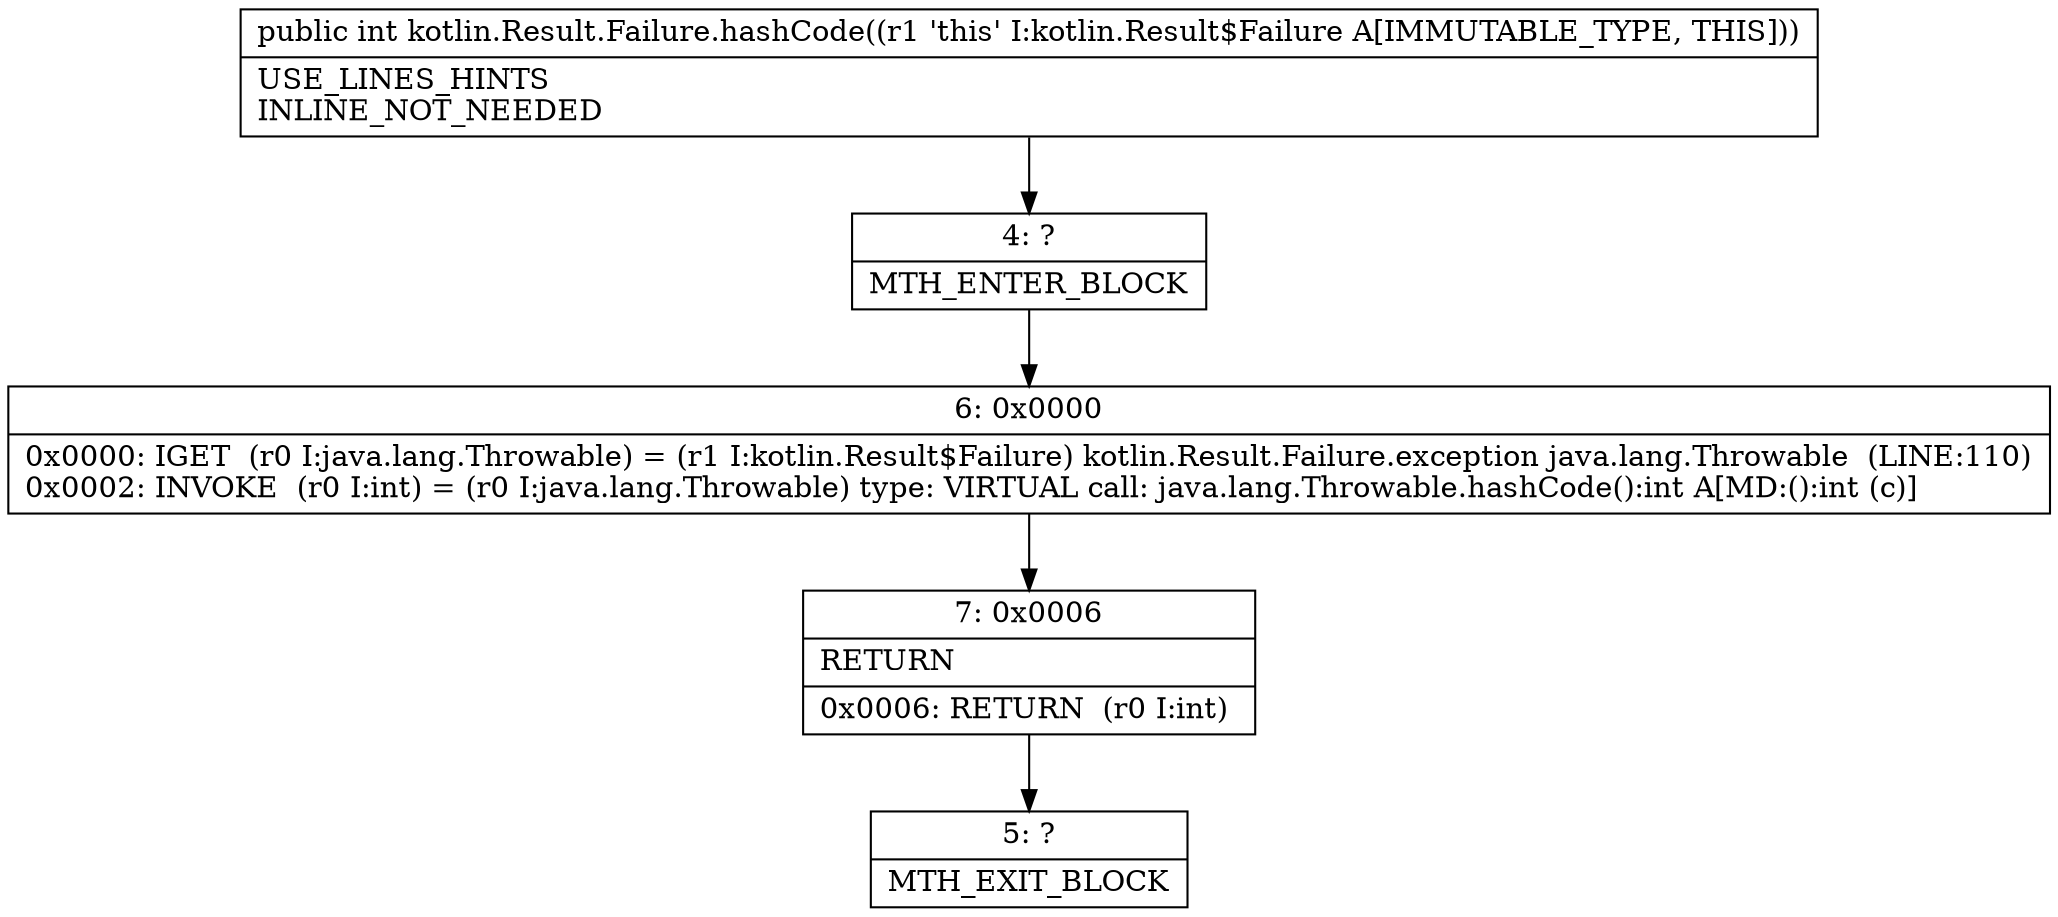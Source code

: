 digraph "CFG forkotlin.Result.Failure.hashCode()I" {
Node_4 [shape=record,label="{4\:\ ?|MTH_ENTER_BLOCK\l}"];
Node_6 [shape=record,label="{6\:\ 0x0000|0x0000: IGET  (r0 I:java.lang.Throwable) = (r1 I:kotlin.Result$Failure) kotlin.Result.Failure.exception java.lang.Throwable  (LINE:110)\l0x0002: INVOKE  (r0 I:int) = (r0 I:java.lang.Throwable) type: VIRTUAL call: java.lang.Throwable.hashCode():int A[MD:():int (c)]\l}"];
Node_7 [shape=record,label="{7\:\ 0x0006|RETURN\l|0x0006: RETURN  (r0 I:int) \l}"];
Node_5 [shape=record,label="{5\:\ ?|MTH_EXIT_BLOCK\l}"];
MethodNode[shape=record,label="{public int kotlin.Result.Failure.hashCode((r1 'this' I:kotlin.Result$Failure A[IMMUTABLE_TYPE, THIS]))  | USE_LINES_HINTS\lINLINE_NOT_NEEDED\l}"];
MethodNode -> Node_4;Node_4 -> Node_6;
Node_6 -> Node_7;
Node_7 -> Node_5;
}

